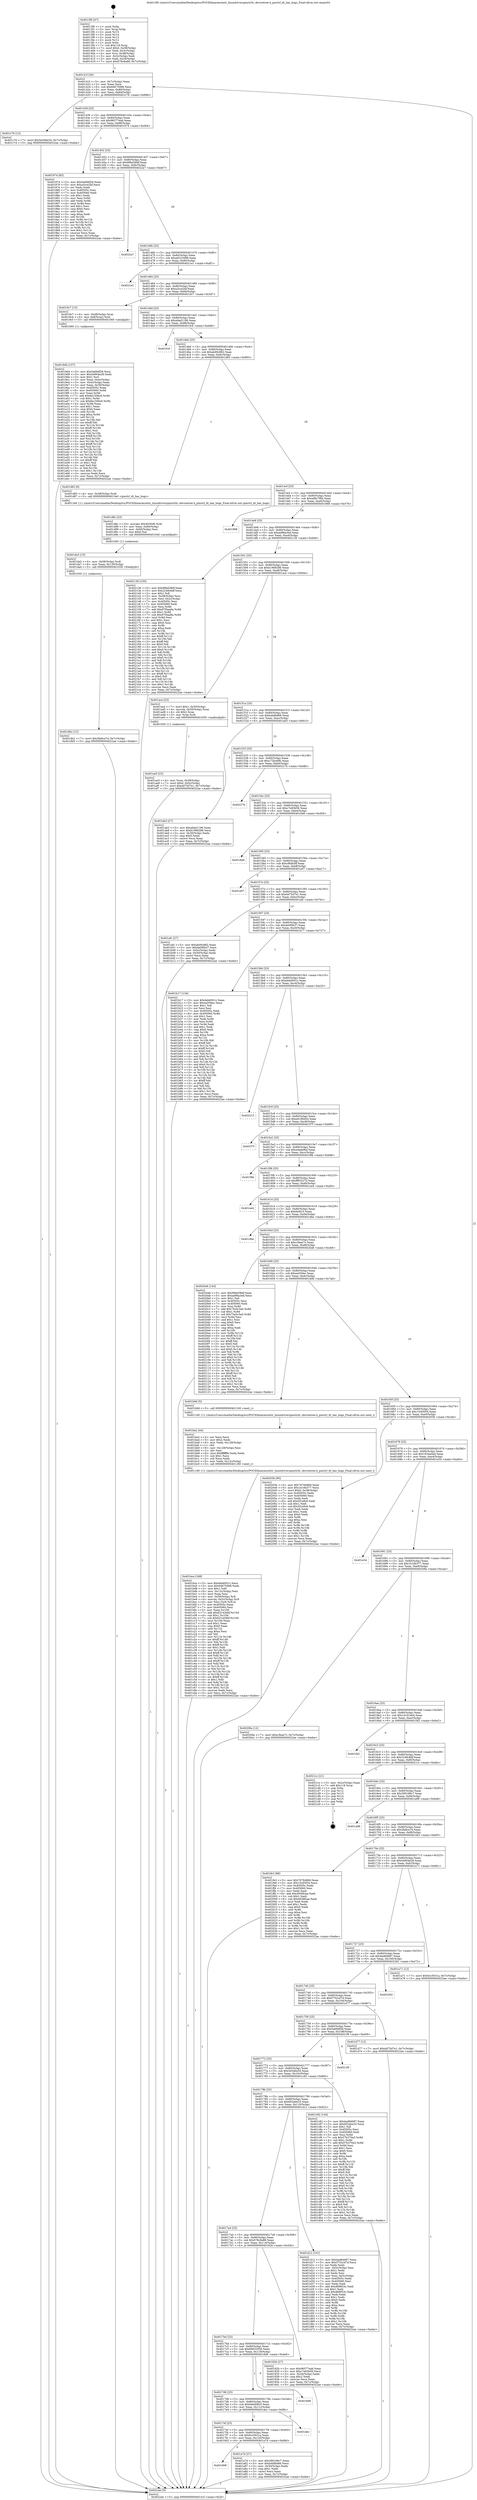 digraph "0x4013f0" {
  label = "0x4013f0 (/mnt/c/Users/mathe/Desktop/tcc/POCII/binaries/extr_linuxdriverspinctrlti..devicetree.h_pinctrl_dt_has_hogs_Final-ollvm.out::main(0))"
  labelloc = "t"
  node[shape=record]

  Entry [label="",width=0.3,height=0.3,shape=circle,fillcolor=black,style=filled]
  "0x40141f" [label="{
     0x40141f [26]\l
     | [instrs]\l
     &nbsp;&nbsp;0x40141f \<+3\>: mov -0x7c(%rbp),%eax\l
     &nbsp;&nbsp;0x401422 \<+2\>: mov %eax,%ecx\l
     &nbsp;&nbsp;0x401424 \<+6\>: sub $0x94675998,%ecx\l
     &nbsp;&nbsp;0x40142a \<+3\>: mov %eax,-0x80(%rbp)\l
     &nbsp;&nbsp;0x40142d \<+6\>: mov %ecx,-0x84(%rbp)\l
     &nbsp;&nbsp;0x401433 \<+6\>: je 0000000000401c76 \<main+0x886\>\l
  }"]
  "0x401c76" [label="{
     0x401c76 [12]\l
     | [instrs]\l
     &nbsp;&nbsp;0x401c76 \<+7\>: movl $0x5e546e54,-0x7c(%rbp)\l
     &nbsp;&nbsp;0x401c7d \<+5\>: jmp 00000000004022ae \<main+0xebe\>\l
  }"]
  "0x401439" [label="{
     0x401439 [25]\l
     | [instrs]\l
     &nbsp;&nbsp;0x401439 \<+5\>: jmp 000000000040143e \<main+0x4e\>\l
     &nbsp;&nbsp;0x40143e \<+3\>: mov -0x80(%rbp),%eax\l
     &nbsp;&nbsp;0x401441 \<+5\>: sub $0x96577eab,%eax\l
     &nbsp;&nbsp;0x401446 \<+6\>: mov %eax,-0x88(%rbp)\l
     &nbsp;&nbsp;0x40144c \<+6\>: je 0000000000401974 \<main+0x584\>\l
  }"]
  Exit [label="",width=0.3,height=0.3,shape=circle,fillcolor=black,style=filled,peripheries=2]
  "0x401974" [label="{
     0x401974 [83]\l
     | [instrs]\l
     &nbsp;&nbsp;0x401974 \<+5\>: mov $0x5a69df28,%eax\l
     &nbsp;&nbsp;0x401979 \<+5\>: mov $0xa3cce2bf,%ecx\l
     &nbsp;&nbsp;0x40197e \<+2\>: xor %edx,%edx\l
     &nbsp;&nbsp;0x401980 \<+7\>: mov 0x40505c,%esi\l
     &nbsp;&nbsp;0x401987 \<+7\>: mov 0x405060,%edi\l
     &nbsp;&nbsp;0x40198e \<+3\>: sub $0x1,%edx\l
     &nbsp;&nbsp;0x401991 \<+3\>: mov %esi,%r8d\l
     &nbsp;&nbsp;0x401994 \<+3\>: add %edx,%r8d\l
     &nbsp;&nbsp;0x401997 \<+4\>: imul %r8d,%esi\l
     &nbsp;&nbsp;0x40199b \<+3\>: and $0x1,%esi\l
     &nbsp;&nbsp;0x40199e \<+3\>: cmp $0x0,%esi\l
     &nbsp;&nbsp;0x4019a1 \<+4\>: sete %r9b\l
     &nbsp;&nbsp;0x4019a5 \<+3\>: cmp $0xa,%edi\l
     &nbsp;&nbsp;0x4019a8 \<+4\>: setl %r10b\l
     &nbsp;&nbsp;0x4019ac \<+3\>: mov %r9b,%r11b\l
     &nbsp;&nbsp;0x4019af \<+3\>: and %r10b,%r11b\l
     &nbsp;&nbsp;0x4019b2 \<+3\>: xor %r10b,%r9b\l
     &nbsp;&nbsp;0x4019b5 \<+3\>: or %r9b,%r11b\l
     &nbsp;&nbsp;0x4019b8 \<+4\>: test $0x1,%r11b\l
     &nbsp;&nbsp;0x4019bc \<+3\>: cmovne %ecx,%eax\l
     &nbsp;&nbsp;0x4019bf \<+3\>: mov %eax,-0x7c(%rbp)\l
     &nbsp;&nbsp;0x4019c2 \<+5\>: jmp 00000000004022ae \<main+0xebe\>\l
  }"]
  "0x401452" [label="{
     0x401452 [25]\l
     | [instrs]\l
     &nbsp;&nbsp;0x401452 \<+5\>: jmp 0000000000401457 \<main+0x67\>\l
     &nbsp;&nbsp;0x401457 \<+3\>: mov -0x80(%rbp),%eax\l
     &nbsp;&nbsp;0x40145a \<+5\>: sub $0x99bd38df,%eax\l
     &nbsp;&nbsp;0x40145f \<+6\>: mov %eax,-0x8c(%rbp)\l
     &nbsp;&nbsp;0x401465 \<+6\>: je 00000000004022a7 \<main+0xeb7\>\l
  }"]
  "0x401db2" [label="{
     0x401db2 [12]\l
     | [instrs]\l
     &nbsp;&nbsp;0x401db2 \<+7\>: movl $0x3fa8ce7d,-0x7c(%rbp)\l
     &nbsp;&nbsp;0x401db9 \<+5\>: jmp 00000000004022ae \<main+0xebe\>\l
  }"]
  "0x4022a7" [label="{
     0x4022a7\l
  }", style=dashed]
  "0x40146b" [label="{
     0x40146b [25]\l
     | [instrs]\l
     &nbsp;&nbsp;0x40146b \<+5\>: jmp 0000000000401470 \<main+0x80\>\l
     &nbsp;&nbsp;0x401470 \<+3\>: mov -0x80(%rbp),%eax\l
     &nbsp;&nbsp;0x401473 \<+5\>: sub $0xa0310498,%eax\l
     &nbsp;&nbsp;0x401478 \<+6\>: mov %eax,-0x90(%rbp)\l
     &nbsp;&nbsp;0x40147e \<+6\>: je 00000000004021e1 \<main+0xdf1\>\l
  }"]
  "0x401da3" [label="{
     0x401da3 [15]\l
     | [instrs]\l
     &nbsp;&nbsp;0x401da3 \<+4\>: mov -0x58(%rbp),%rdi\l
     &nbsp;&nbsp;0x401da7 \<+6\>: mov %eax,-0x130(%rbp)\l
     &nbsp;&nbsp;0x401dad \<+5\>: call 0000000000401030 \<free@plt\>\l
     | [calls]\l
     &nbsp;&nbsp;0x401030 \{1\} (unknown)\l
  }"]
  "0x4021e1" [label="{
     0x4021e1\l
  }", style=dashed]
  "0x401484" [label="{
     0x401484 [25]\l
     | [instrs]\l
     &nbsp;&nbsp;0x401484 \<+5\>: jmp 0000000000401489 \<main+0x99\>\l
     &nbsp;&nbsp;0x401489 \<+3\>: mov -0x80(%rbp),%eax\l
     &nbsp;&nbsp;0x40148c \<+5\>: sub $0xa3cce2bf,%eax\l
     &nbsp;&nbsp;0x401491 \<+6\>: mov %eax,-0x94(%rbp)\l
     &nbsp;&nbsp;0x401497 \<+6\>: je 00000000004019c7 \<main+0x5d7\>\l
  }"]
  "0x401d8c" [label="{
     0x401d8c [23]\l
     | [instrs]\l
     &nbsp;&nbsp;0x401d8c \<+10\>: movabs $0x4030d6,%rdi\l
     &nbsp;&nbsp;0x401d96 \<+3\>: mov %eax,-0x60(%rbp)\l
     &nbsp;&nbsp;0x401d99 \<+3\>: mov -0x60(%rbp),%esi\l
     &nbsp;&nbsp;0x401d9c \<+2\>: mov $0x0,%al\l
     &nbsp;&nbsp;0x401d9e \<+5\>: call 0000000000401040 \<printf@plt\>\l
     | [calls]\l
     &nbsp;&nbsp;0x401040 \{1\} (unknown)\l
  }"]
  "0x4019c7" [label="{
     0x4019c7 [13]\l
     | [instrs]\l
     &nbsp;&nbsp;0x4019c7 \<+4\>: mov -0x48(%rbp),%rax\l
     &nbsp;&nbsp;0x4019cb \<+4\>: mov 0x8(%rax),%rdi\l
     &nbsp;&nbsp;0x4019cf \<+5\>: call 0000000000401060 \<atoi@plt\>\l
     | [calls]\l
     &nbsp;&nbsp;0x401060 \{1\} (unknown)\l
  }"]
  "0x40149d" [label="{
     0x40149d [25]\l
     | [instrs]\l
     &nbsp;&nbsp;0x40149d \<+5\>: jmp 00000000004014a2 \<main+0xb2\>\l
     &nbsp;&nbsp;0x4014a2 \<+3\>: mov -0x80(%rbp),%eax\l
     &nbsp;&nbsp;0x4014a5 \<+5\>: sub $0xa9ad1196,%eax\l
     &nbsp;&nbsp;0x4014aa \<+6\>: mov %eax,-0x98(%rbp)\l
     &nbsp;&nbsp;0x4014b0 \<+6\>: je 0000000000401fc6 \<main+0xbd6\>\l
  }"]
  "0x401bce" [label="{
     0x401bce [168]\l
     | [instrs]\l
     &nbsp;&nbsp;0x401bce \<+5\>: mov $0xdeb6001c,%ecx\l
     &nbsp;&nbsp;0x401bd3 \<+5\>: mov $0x94675998,%edx\l
     &nbsp;&nbsp;0x401bd8 \<+3\>: mov $0x1,%dil\l
     &nbsp;&nbsp;0x401bdb \<+6\>: mov -0x12c(%rbp),%esi\l
     &nbsp;&nbsp;0x401be1 \<+3\>: imul %eax,%esi\l
     &nbsp;&nbsp;0x401be4 \<+4\>: mov -0x58(%rbp),%r8\l
     &nbsp;&nbsp;0x401be8 \<+4\>: movslq -0x5c(%rbp),%r9\l
     &nbsp;&nbsp;0x401bec \<+4\>: mov %esi,(%r8,%r9,4)\l
     &nbsp;&nbsp;0x401bf0 \<+7\>: mov 0x40505c,%eax\l
     &nbsp;&nbsp;0x401bf7 \<+7\>: mov 0x405060,%esi\l
     &nbsp;&nbsp;0x401bfe \<+3\>: mov %eax,%r10d\l
     &nbsp;&nbsp;0x401c01 \<+7\>: add $0x631426bf,%r10d\l
     &nbsp;&nbsp;0x401c08 \<+4\>: sub $0x1,%r10d\l
     &nbsp;&nbsp;0x401c0c \<+7\>: sub $0x631426bf,%r10d\l
     &nbsp;&nbsp;0x401c13 \<+4\>: imul %r10d,%eax\l
     &nbsp;&nbsp;0x401c17 \<+3\>: and $0x1,%eax\l
     &nbsp;&nbsp;0x401c1a \<+3\>: cmp $0x0,%eax\l
     &nbsp;&nbsp;0x401c1d \<+4\>: sete %r11b\l
     &nbsp;&nbsp;0x401c21 \<+3\>: cmp $0xa,%esi\l
     &nbsp;&nbsp;0x401c24 \<+3\>: setl %bl\l
     &nbsp;&nbsp;0x401c27 \<+3\>: mov %r11b,%r14b\l
     &nbsp;&nbsp;0x401c2a \<+4\>: xor $0xff,%r14b\l
     &nbsp;&nbsp;0x401c2e \<+3\>: mov %bl,%r15b\l
     &nbsp;&nbsp;0x401c31 \<+4\>: xor $0xff,%r15b\l
     &nbsp;&nbsp;0x401c35 \<+4\>: xor $0x1,%dil\l
     &nbsp;&nbsp;0x401c39 \<+3\>: mov %r14b,%r12b\l
     &nbsp;&nbsp;0x401c3c \<+4\>: and $0xff,%r12b\l
     &nbsp;&nbsp;0x401c40 \<+3\>: and %dil,%r11b\l
     &nbsp;&nbsp;0x401c43 \<+3\>: mov %r15b,%r13b\l
     &nbsp;&nbsp;0x401c46 \<+4\>: and $0xff,%r13b\l
     &nbsp;&nbsp;0x401c4a \<+3\>: and %dil,%bl\l
     &nbsp;&nbsp;0x401c4d \<+3\>: or %r11b,%r12b\l
     &nbsp;&nbsp;0x401c50 \<+3\>: or %bl,%r13b\l
     &nbsp;&nbsp;0x401c53 \<+3\>: xor %r13b,%r12b\l
     &nbsp;&nbsp;0x401c56 \<+3\>: or %r15b,%r14b\l
     &nbsp;&nbsp;0x401c59 \<+4\>: xor $0xff,%r14b\l
     &nbsp;&nbsp;0x401c5d \<+4\>: or $0x1,%dil\l
     &nbsp;&nbsp;0x401c61 \<+3\>: and %dil,%r14b\l
     &nbsp;&nbsp;0x401c64 \<+3\>: or %r14b,%r12b\l
     &nbsp;&nbsp;0x401c67 \<+4\>: test $0x1,%r12b\l
     &nbsp;&nbsp;0x401c6b \<+3\>: cmovne %edx,%ecx\l
     &nbsp;&nbsp;0x401c6e \<+3\>: mov %ecx,-0x7c(%rbp)\l
     &nbsp;&nbsp;0x401c71 \<+5\>: jmp 00000000004022ae \<main+0xebe\>\l
  }"]
  "0x401fc6" [label="{
     0x401fc6\l
  }", style=dashed]
  "0x4014b6" [label="{
     0x4014b6 [25]\l
     | [instrs]\l
     &nbsp;&nbsp;0x4014b6 \<+5\>: jmp 00000000004014bb \<main+0xcb\>\l
     &nbsp;&nbsp;0x4014bb \<+3\>: mov -0x80(%rbp),%eax\l
     &nbsp;&nbsp;0x4014be \<+5\>: sub $0xab00c882,%eax\l
     &nbsp;&nbsp;0x4014c3 \<+6\>: mov %eax,-0x9c(%rbp)\l
     &nbsp;&nbsp;0x4014c9 \<+6\>: je 0000000000401d83 \<main+0x993\>\l
  }"]
  "0x401ba2" [label="{
     0x401ba2 [44]\l
     | [instrs]\l
     &nbsp;&nbsp;0x401ba2 \<+2\>: xor %ecx,%ecx\l
     &nbsp;&nbsp;0x401ba4 \<+5\>: mov $0x2,%edx\l
     &nbsp;&nbsp;0x401ba9 \<+6\>: mov %edx,-0x128(%rbp)\l
     &nbsp;&nbsp;0x401baf \<+1\>: cltd\l
     &nbsp;&nbsp;0x401bb0 \<+6\>: mov -0x128(%rbp),%esi\l
     &nbsp;&nbsp;0x401bb6 \<+2\>: idiv %esi\l
     &nbsp;&nbsp;0x401bb8 \<+6\>: imul $0xfffffffe,%edx,%edx\l
     &nbsp;&nbsp;0x401bbe \<+3\>: sub $0x1,%ecx\l
     &nbsp;&nbsp;0x401bc1 \<+2\>: sub %ecx,%edx\l
     &nbsp;&nbsp;0x401bc3 \<+6\>: mov %edx,-0x12c(%rbp)\l
     &nbsp;&nbsp;0x401bc9 \<+5\>: call 0000000000401160 \<next_i\>\l
     | [calls]\l
     &nbsp;&nbsp;0x401160 \{1\} (/mnt/c/Users/mathe/Desktop/tcc/POCII/binaries/extr_linuxdriverspinctrlti..devicetree.h_pinctrl_dt_has_hogs_Final-ollvm.out::next_i)\l
  }"]
  "0x401d83" [label="{
     0x401d83 [9]\l
     | [instrs]\l
     &nbsp;&nbsp;0x401d83 \<+4\>: mov -0x58(%rbp),%rdi\l
     &nbsp;&nbsp;0x401d87 \<+5\>: call 00000000004013e0 \<pinctrl_dt_has_hogs\>\l
     | [calls]\l
     &nbsp;&nbsp;0x4013e0 \{1\} (/mnt/c/Users/mathe/Desktop/tcc/POCII/binaries/extr_linuxdriverspinctrlti..devicetree.h_pinctrl_dt_has_hogs_Final-ollvm.out::pinctrl_dt_has_hogs)\l
  }"]
  "0x4014cf" [label="{
     0x4014cf [25]\l
     | [instrs]\l
     &nbsp;&nbsp;0x4014cf \<+5\>: jmp 00000000004014d4 \<main+0xe4\>\l
     &nbsp;&nbsp;0x4014d4 \<+3\>: mov -0x80(%rbp),%eax\l
     &nbsp;&nbsp;0x4014d7 \<+5\>: sub $0xad8c7f6b,%eax\l
     &nbsp;&nbsp;0x4014dc \<+6\>: mov %eax,-0xa0(%rbp)\l
     &nbsp;&nbsp;0x4014e2 \<+6\>: je 0000000000401968 \<main+0x578\>\l
  }"]
  "0x401ae5" [label="{
     0x401ae5 [23]\l
     | [instrs]\l
     &nbsp;&nbsp;0x401ae5 \<+4\>: mov %rax,-0x58(%rbp)\l
     &nbsp;&nbsp;0x401ae9 \<+7\>: movl $0x0,-0x5c(%rbp)\l
     &nbsp;&nbsp;0x401af0 \<+7\>: movl $0xdd75d7e1,-0x7c(%rbp)\l
     &nbsp;&nbsp;0x401af7 \<+5\>: jmp 00000000004022ae \<main+0xebe\>\l
  }"]
  "0x401968" [label="{
     0x401968\l
  }", style=dashed]
  "0x4014e8" [label="{
     0x4014e8 [25]\l
     | [instrs]\l
     &nbsp;&nbsp;0x4014e8 \<+5\>: jmp 00000000004014ed \<main+0xfd\>\l
     &nbsp;&nbsp;0x4014ed \<+3\>: mov -0x80(%rbp),%eax\l
     &nbsp;&nbsp;0x4014f0 \<+5\>: sub $0xad96a3ed,%eax\l
     &nbsp;&nbsp;0x4014f5 \<+6\>: mov %eax,-0xa4(%rbp)\l
     &nbsp;&nbsp;0x4014fb \<+6\>: je 0000000000402136 \<main+0xd46\>\l
  }"]
  "0x401808" [label="{
     0x401808\l
  }", style=dashed]
  "0x402136" [label="{
     0x402136 [150]\l
     | [instrs]\l
     &nbsp;&nbsp;0x402136 \<+5\>: mov $0x99bd38df,%eax\l
     &nbsp;&nbsp;0x40213b \<+5\>: mov $0x2249c8df,%ecx\l
     &nbsp;&nbsp;0x402140 \<+2\>: mov $0x1,%dl\l
     &nbsp;&nbsp;0x402142 \<+3\>: mov -0x38(%rbp),%esi\l
     &nbsp;&nbsp;0x402145 \<+3\>: mov %esi,-0x2c(%rbp)\l
     &nbsp;&nbsp;0x402148 \<+7\>: mov 0x40505c,%esi\l
     &nbsp;&nbsp;0x40214f \<+7\>: mov 0x405060,%edi\l
     &nbsp;&nbsp;0x402156 \<+3\>: mov %esi,%r8d\l
     &nbsp;&nbsp;0x402159 \<+7\>: add $0x97f4aa8a,%r8d\l
     &nbsp;&nbsp;0x402160 \<+4\>: sub $0x1,%r8d\l
     &nbsp;&nbsp;0x402164 \<+7\>: sub $0x97f4aa8a,%r8d\l
     &nbsp;&nbsp;0x40216b \<+4\>: imul %r8d,%esi\l
     &nbsp;&nbsp;0x40216f \<+3\>: and $0x1,%esi\l
     &nbsp;&nbsp;0x402172 \<+3\>: cmp $0x0,%esi\l
     &nbsp;&nbsp;0x402175 \<+4\>: sete %r9b\l
     &nbsp;&nbsp;0x402179 \<+3\>: cmp $0xa,%edi\l
     &nbsp;&nbsp;0x40217c \<+4\>: setl %r10b\l
     &nbsp;&nbsp;0x402180 \<+3\>: mov %r9b,%r11b\l
     &nbsp;&nbsp;0x402183 \<+4\>: xor $0xff,%r11b\l
     &nbsp;&nbsp;0x402187 \<+3\>: mov %r10b,%bl\l
     &nbsp;&nbsp;0x40218a \<+3\>: xor $0xff,%bl\l
     &nbsp;&nbsp;0x40218d \<+3\>: xor $0x0,%dl\l
     &nbsp;&nbsp;0x402190 \<+3\>: mov %r11b,%r14b\l
     &nbsp;&nbsp;0x402193 \<+4\>: and $0x0,%r14b\l
     &nbsp;&nbsp;0x402197 \<+3\>: and %dl,%r9b\l
     &nbsp;&nbsp;0x40219a \<+3\>: mov %bl,%r15b\l
     &nbsp;&nbsp;0x40219d \<+4\>: and $0x0,%r15b\l
     &nbsp;&nbsp;0x4021a1 \<+3\>: and %dl,%r10b\l
     &nbsp;&nbsp;0x4021a4 \<+3\>: or %r9b,%r14b\l
     &nbsp;&nbsp;0x4021a7 \<+3\>: or %r10b,%r15b\l
     &nbsp;&nbsp;0x4021aa \<+3\>: xor %r15b,%r14b\l
     &nbsp;&nbsp;0x4021ad \<+3\>: or %bl,%r11b\l
     &nbsp;&nbsp;0x4021b0 \<+4\>: xor $0xff,%r11b\l
     &nbsp;&nbsp;0x4021b4 \<+3\>: or $0x0,%dl\l
     &nbsp;&nbsp;0x4021b7 \<+3\>: and %dl,%r11b\l
     &nbsp;&nbsp;0x4021ba \<+3\>: or %r11b,%r14b\l
     &nbsp;&nbsp;0x4021bd \<+4\>: test $0x1,%r14b\l
     &nbsp;&nbsp;0x4021c1 \<+3\>: cmovne %ecx,%eax\l
     &nbsp;&nbsp;0x4021c4 \<+3\>: mov %eax,-0x7c(%rbp)\l
     &nbsp;&nbsp;0x4021c7 \<+5\>: jmp 00000000004022ae \<main+0xebe\>\l
  }"]
  "0x401501" [label="{
     0x401501 [25]\l
     | [instrs]\l
     &nbsp;&nbsp;0x401501 \<+5\>: jmp 0000000000401506 \<main+0x116\>\l
     &nbsp;&nbsp;0x401506 \<+3\>: mov -0x80(%rbp),%eax\l
     &nbsp;&nbsp;0x401509 \<+5\>: sub $0xb1968286,%eax\l
     &nbsp;&nbsp;0x40150e \<+6\>: mov %eax,-0xa8(%rbp)\l
     &nbsp;&nbsp;0x401514 \<+6\>: je 0000000000401ace \<main+0x6de\>\l
  }"]
  "0x401a7d" [label="{
     0x401a7d [27]\l
     | [instrs]\l
     &nbsp;&nbsp;0x401a7d \<+5\>: mov $0x390186c7,%eax\l
     &nbsp;&nbsp;0x401a82 \<+5\>: mov $0xb4bfbd66,%ecx\l
     &nbsp;&nbsp;0x401a87 \<+3\>: mov -0x30(%rbp),%edx\l
     &nbsp;&nbsp;0x401a8a \<+3\>: cmp $0x1,%edx\l
     &nbsp;&nbsp;0x401a8d \<+3\>: cmovl %ecx,%eax\l
     &nbsp;&nbsp;0x401a90 \<+3\>: mov %eax,-0x7c(%rbp)\l
     &nbsp;&nbsp;0x401a93 \<+5\>: jmp 00000000004022ae \<main+0xebe\>\l
  }"]
  "0x401ace" [label="{
     0x401ace [23]\l
     | [instrs]\l
     &nbsp;&nbsp;0x401ace \<+7\>: movl $0x1,-0x50(%rbp)\l
     &nbsp;&nbsp;0x401ad5 \<+4\>: movslq -0x50(%rbp),%rax\l
     &nbsp;&nbsp;0x401ad9 \<+4\>: shl $0x2,%rax\l
     &nbsp;&nbsp;0x401add \<+3\>: mov %rax,%rdi\l
     &nbsp;&nbsp;0x401ae0 \<+5\>: call 0000000000401050 \<malloc@plt\>\l
     | [calls]\l
     &nbsp;&nbsp;0x401050 \{1\} (unknown)\l
  }"]
  "0x40151a" [label="{
     0x40151a [25]\l
     | [instrs]\l
     &nbsp;&nbsp;0x40151a \<+5\>: jmp 000000000040151f \<main+0x12f\>\l
     &nbsp;&nbsp;0x40151f \<+3\>: mov -0x80(%rbp),%eax\l
     &nbsp;&nbsp;0x401522 \<+5\>: sub $0xb4bfbd66,%eax\l
     &nbsp;&nbsp;0x401527 \<+6\>: mov %eax,-0xac(%rbp)\l
     &nbsp;&nbsp;0x40152d \<+6\>: je 0000000000401ab3 \<main+0x6c3\>\l
  }"]
  "0x4017ef" [label="{
     0x4017ef [25]\l
     | [instrs]\l
     &nbsp;&nbsp;0x4017ef \<+5\>: jmp 00000000004017f4 \<main+0x404\>\l
     &nbsp;&nbsp;0x4017f4 \<+3\>: mov -0x80(%rbp),%eax\l
     &nbsp;&nbsp;0x4017f7 \<+5\>: sub $0x6cc5031a,%eax\l
     &nbsp;&nbsp;0x4017fc \<+6\>: mov %eax,-0x120(%rbp)\l
     &nbsp;&nbsp;0x401802 \<+6\>: je 0000000000401a7d \<main+0x68d\>\l
  }"]
  "0x401ab3" [label="{
     0x401ab3 [27]\l
     | [instrs]\l
     &nbsp;&nbsp;0x401ab3 \<+5\>: mov $0xa9ad1196,%eax\l
     &nbsp;&nbsp;0x401ab8 \<+5\>: mov $0xb1968286,%ecx\l
     &nbsp;&nbsp;0x401abd \<+3\>: mov -0x30(%rbp),%edx\l
     &nbsp;&nbsp;0x401ac0 \<+3\>: cmp $0x0,%edx\l
     &nbsp;&nbsp;0x401ac3 \<+3\>: cmove %ecx,%eax\l
     &nbsp;&nbsp;0x401ac6 \<+3\>: mov %eax,-0x7c(%rbp)\l
     &nbsp;&nbsp;0x401ac9 \<+5\>: jmp 00000000004022ae \<main+0xebe\>\l
  }"]
  "0x401533" [label="{
     0x401533 [25]\l
     | [instrs]\l
     &nbsp;&nbsp;0x401533 \<+5\>: jmp 0000000000401538 \<main+0x148\>\l
     &nbsp;&nbsp;0x401538 \<+3\>: mov -0x80(%rbp),%eax\l
     &nbsp;&nbsp;0x40153b \<+5\>: sub $0xc72bc69b,%eax\l
     &nbsp;&nbsp;0x401540 \<+6\>: mov %eax,-0xb0(%rbp)\l
     &nbsp;&nbsp;0x401546 \<+6\>: je 000000000040227b \<main+0xe8b\>\l
  }"]
  "0x401dec" [label="{
     0x401dec\l
  }", style=dashed]
  "0x40227b" [label="{
     0x40227b\l
  }", style=dashed]
  "0x40154c" [label="{
     0x40154c [25]\l
     | [instrs]\l
     &nbsp;&nbsp;0x40154c \<+5\>: jmp 0000000000401551 \<main+0x161\>\l
     &nbsp;&nbsp;0x401551 \<+3\>: mov -0x80(%rbp),%eax\l
     &nbsp;&nbsp;0x401554 \<+5\>: sub $0xc7e83b56,%eax\l
     &nbsp;&nbsp;0x401559 \<+6\>: mov %eax,-0xb4(%rbp)\l
     &nbsp;&nbsp;0x40155f \<+6\>: je 0000000000401846 \<main+0x456\>\l
  }"]
  "0x4017d6" [label="{
     0x4017d6 [25]\l
     | [instrs]\l
     &nbsp;&nbsp;0x4017d6 \<+5\>: jmp 00000000004017db \<main+0x3eb\>\l
     &nbsp;&nbsp;0x4017db \<+3\>: mov -0x80(%rbp),%eax\l
     &nbsp;&nbsp;0x4017de \<+5\>: sub $0x6a6d06c0,%eax\l
     &nbsp;&nbsp;0x4017e3 \<+6\>: mov %eax,-0x11c(%rbp)\l
     &nbsp;&nbsp;0x4017e9 \<+6\>: je 0000000000401dec \<main+0x9fc\>\l
  }"]
  "0x401846" [label="{
     0x401846\l
  }", style=dashed]
  "0x401565" [label="{
     0x401565 [25]\l
     | [instrs]\l
     &nbsp;&nbsp;0x401565 \<+5\>: jmp 000000000040156a \<main+0x17a\>\l
     &nbsp;&nbsp;0x40156a \<+3\>: mov -0x80(%rbp),%eax\l
     &nbsp;&nbsp;0x40156d \<+5\>: sub $0xcf8db5ff,%eax\l
     &nbsp;&nbsp;0x401572 \<+6\>: mov %eax,-0xb8(%rbp)\l
     &nbsp;&nbsp;0x401578 \<+6\>: je 0000000000401e07 \<main+0xa17\>\l
  }"]
  "0x4018d6" [label="{
     0x4018d6\l
  }", style=dashed]
  "0x401e07" [label="{
     0x401e07\l
  }", style=dashed]
  "0x40157e" [label="{
     0x40157e [25]\l
     | [instrs]\l
     &nbsp;&nbsp;0x40157e \<+5\>: jmp 0000000000401583 \<main+0x193\>\l
     &nbsp;&nbsp;0x401583 \<+3\>: mov -0x80(%rbp),%eax\l
     &nbsp;&nbsp;0x401586 \<+5\>: sub $0xdd75d7e1,%eax\l
     &nbsp;&nbsp;0x40158b \<+6\>: mov %eax,-0xbc(%rbp)\l
     &nbsp;&nbsp;0x401591 \<+6\>: je 0000000000401afc \<main+0x70c\>\l
  }"]
  "0x4019d4" [label="{
     0x4019d4 [157]\l
     | [instrs]\l
     &nbsp;&nbsp;0x4019d4 \<+5\>: mov $0x5a69df28,%ecx\l
     &nbsp;&nbsp;0x4019d9 \<+5\>: mov $0x44904e28,%edx\l
     &nbsp;&nbsp;0x4019de \<+3\>: mov $0x1,%sil\l
     &nbsp;&nbsp;0x4019e1 \<+3\>: mov %eax,-0x4c(%rbp)\l
     &nbsp;&nbsp;0x4019e4 \<+3\>: mov -0x4c(%rbp),%eax\l
     &nbsp;&nbsp;0x4019e7 \<+3\>: mov %eax,-0x30(%rbp)\l
     &nbsp;&nbsp;0x4019ea \<+7\>: mov 0x40505c,%eax\l
     &nbsp;&nbsp;0x4019f1 \<+8\>: mov 0x405060,%r8d\l
     &nbsp;&nbsp;0x4019f9 \<+3\>: mov %eax,%r9d\l
     &nbsp;&nbsp;0x4019fc \<+7\>: add $0x8a1506c6,%r9d\l
     &nbsp;&nbsp;0x401a03 \<+4\>: sub $0x1,%r9d\l
     &nbsp;&nbsp;0x401a07 \<+7\>: sub $0x8a1506c6,%r9d\l
     &nbsp;&nbsp;0x401a0e \<+4\>: imul %r9d,%eax\l
     &nbsp;&nbsp;0x401a12 \<+3\>: and $0x1,%eax\l
     &nbsp;&nbsp;0x401a15 \<+3\>: cmp $0x0,%eax\l
     &nbsp;&nbsp;0x401a18 \<+4\>: sete %r10b\l
     &nbsp;&nbsp;0x401a1c \<+4\>: cmp $0xa,%r8d\l
     &nbsp;&nbsp;0x401a20 \<+4\>: setl %r11b\l
     &nbsp;&nbsp;0x401a24 \<+3\>: mov %r10b,%bl\l
     &nbsp;&nbsp;0x401a27 \<+3\>: xor $0xff,%bl\l
     &nbsp;&nbsp;0x401a2a \<+3\>: mov %r11b,%r14b\l
     &nbsp;&nbsp;0x401a2d \<+4\>: xor $0xff,%r14b\l
     &nbsp;&nbsp;0x401a31 \<+4\>: xor $0x1,%sil\l
     &nbsp;&nbsp;0x401a35 \<+3\>: mov %bl,%r15b\l
     &nbsp;&nbsp;0x401a38 \<+4\>: and $0xff,%r15b\l
     &nbsp;&nbsp;0x401a3c \<+3\>: and %sil,%r10b\l
     &nbsp;&nbsp;0x401a3f \<+3\>: mov %r14b,%r12b\l
     &nbsp;&nbsp;0x401a42 \<+4\>: and $0xff,%r12b\l
     &nbsp;&nbsp;0x401a46 \<+3\>: and %sil,%r11b\l
     &nbsp;&nbsp;0x401a49 \<+3\>: or %r10b,%r15b\l
     &nbsp;&nbsp;0x401a4c \<+3\>: or %r11b,%r12b\l
     &nbsp;&nbsp;0x401a4f \<+3\>: xor %r12b,%r15b\l
     &nbsp;&nbsp;0x401a52 \<+3\>: or %r14b,%bl\l
     &nbsp;&nbsp;0x401a55 \<+3\>: xor $0xff,%bl\l
     &nbsp;&nbsp;0x401a58 \<+4\>: or $0x1,%sil\l
     &nbsp;&nbsp;0x401a5c \<+3\>: and %sil,%bl\l
     &nbsp;&nbsp;0x401a5f \<+3\>: or %bl,%r15b\l
     &nbsp;&nbsp;0x401a62 \<+4\>: test $0x1,%r15b\l
     &nbsp;&nbsp;0x401a66 \<+3\>: cmovne %edx,%ecx\l
     &nbsp;&nbsp;0x401a69 \<+3\>: mov %ecx,-0x7c(%rbp)\l
     &nbsp;&nbsp;0x401a6c \<+5\>: jmp 00000000004022ae \<main+0xebe\>\l
  }"]
  "0x401afc" [label="{
     0x401afc [27]\l
     | [instrs]\l
     &nbsp;&nbsp;0x401afc \<+5\>: mov $0xab00c882,%eax\l
     &nbsp;&nbsp;0x401b01 \<+5\>: mov $0xde0f0b37,%ecx\l
     &nbsp;&nbsp;0x401b06 \<+3\>: mov -0x5c(%rbp),%edx\l
     &nbsp;&nbsp;0x401b09 \<+3\>: cmp -0x50(%rbp),%edx\l
     &nbsp;&nbsp;0x401b0c \<+3\>: cmovl %ecx,%eax\l
     &nbsp;&nbsp;0x401b0f \<+3\>: mov %eax,-0x7c(%rbp)\l
     &nbsp;&nbsp;0x401b12 \<+5\>: jmp 00000000004022ae \<main+0xebe\>\l
  }"]
  "0x401597" [label="{
     0x401597 [25]\l
     | [instrs]\l
     &nbsp;&nbsp;0x401597 \<+5\>: jmp 000000000040159c \<main+0x1ac\>\l
     &nbsp;&nbsp;0x40159c \<+3\>: mov -0x80(%rbp),%eax\l
     &nbsp;&nbsp;0x40159f \<+5\>: sub $0xde0f0b37,%eax\l
     &nbsp;&nbsp;0x4015a4 \<+6\>: mov %eax,-0xc0(%rbp)\l
     &nbsp;&nbsp;0x4015aa \<+6\>: je 0000000000401b17 \<main+0x727\>\l
  }"]
  "0x4013f0" [label="{
     0x4013f0 [47]\l
     | [instrs]\l
     &nbsp;&nbsp;0x4013f0 \<+1\>: push %rbp\l
     &nbsp;&nbsp;0x4013f1 \<+3\>: mov %rsp,%rbp\l
     &nbsp;&nbsp;0x4013f4 \<+2\>: push %r15\l
     &nbsp;&nbsp;0x4013f6 \<+2\>: push %r14\l
     &nbsp;&nbsp;0x4013f8 \<+2\>: push %r13\l
     &nbsp;&nbsp;0x4013fa \<+2\>: push %r12\l
     &nbsp;&nbsp;0x4013fc \<+1\>: push %rbx\l
     &nbsp;&nbsp;0x4013fd \<+7\>: sub $0x118,%rsp\l
     &nbsp;&nbsp;0x401404 \<+7\>: movl $0x0,-0x38(%rbp)\l
     &nbsp;&nbsp;0x40140b \<+3\>: mov %edi,-0x3c(%rbp)\l
     &nbsp;&nbsp;0x40140e \<+4\>: mov %rsi,-0x48(%rbp)\l
     &nbsp;&nbsp;0x401412 \<+3\>: mov -0x3c(%rbp),%edi\l
     &nbsp;&nbsp;0x401415 \<+3\>: mov %edi,-0x34(%rbp)\l
     &nbsp;&nbsp;0x401418 \<+7\>: movl $0x678c9a88,-0x7c(%rbp)\l
  }"]
  "0x401b17" [label="{
     0x401b17 [134]\l
     | [instrs]\l
     &nbsp;&nbsp;0x401b17 \<+5\>: mov $0xdeb6001c,%eax\l
     &nbsp;&nbsp;0x401b1c \<+5\>: mov $0xea559ec,%ecx\l
     &nbsp;&nbsp;0x401b21 \<+2\>: mov $0x1,%dl\l
     &nbsp;&nbsp;0x401b23 \<+2\>: xor %esi,%esi\l
     &nbsp;&nbsp;0x401b25 \<+7\>: mov 0x40505c,%edi\l
     &nbsp;&nbsp;0x401b2c \<+8\>: mov 0x405060,%r8d\l
     &nbsp;&nbsp;0x401b34 \<+3\>: sub $0x1,%esi\l
     &nbsp;&nbsp;0x401b37 \<+3\>: mov %edi,%r9d\l
     &nbsp;&nbsp;0x401b3a \<+3\>: add %esi,%r9d\l
     &nbsp;&nbsp;0x401b3d \<+4\>: imul %r9d,%edi\l
     &nbsp;&nbsp;0x401b41 \<+3\>: and $0x1,%edi\l
     &nbsp;&nbsp;0x401b44 \<+3\>: cmp $0x0,%edi\l
     &nbsp;&nbsp;0x401b47 \<+4\>: sete %r10b\l
     &nbsp;&nbsp;0x401b4b \<+4\>: cmp $0xa,%r8d\l
     &nbsp;&nbsp;0x401b4f \<+4\>: setl %r11b\l
     &nbsp;&nbsp;0x401b53 \<+3\>: mov %r10b,%bl\l
     &nbsp;&nbsp;0x401b56 \<+3\>: xor $0xff,%bl\l
     &nbsp;&nbsp;0x401b59 \<+3\>: mov %r11b,%r14b\l
     &nbsp;&nbsp;0x401b5c \<+4\>: xor $0xff,%r14b\l
     &nbsp;&nbsp;0x401b60 \<+3\>: xor $0x0,%dl\l
     &nbsp;&nbsp;0x401b63 \<+3\>: mov %bl,%r15b\l
     &nbsp;&nbsp;0x401b66 \<+4\>: and $0x0,%r15b\l
     &nbsp;&nbsp;0x401b6a \<+3\>: and %dl,%r10b\l
     &nbsp;&nbsp;0x401b6d \<+3\>: mov %r14b,%r12b\l
     &nbsp;&nbsp;0x401b70 \<+4\>: and $0x0,%r12b\l
     &nbsp;&nbsp;0x401b74 \<+3\>: and %dl,%r11b\l
     &nbsp;&nbsp;0x401b77 \<+3\>: or %r10b,%r15b\l
     &nbsp;&nbsp;0x401b7a \<+3\>: or %r11b,%r12b\l
     &nbsp;&nbsp;0x401b7d \<+3\>: xor %r12b,%r15b\l
     &nbsp;&nbsp;0x401b80 \<+3\>: or %r14b,%bl\l
     &nbsp;&nbsp;0x401b83 \<+3\>: xor $0xff,%bl\l
     &nbsp;&nbsp;0x401b86 \<+3\>: or $0x0,%dl\l
     &nbsp;&nbsp;0x401b89 \<+2\>: and %dl,%bl\l
     &nbsp;&nbsp;0x401b8b \<+3\>: or %bl,%r15b\l
     &nbsp;&nbsp;0x401b8e \<+4\>: test $0x1,%r15b\l
     &nbsp;&nbsp;0x401b92 \<+3\>: cmovne %ecx,%eax\l
     &nbsp;&nbsp;0x401b95 \<+3\>: mov %eax,-0x7c(%rbp)\l
     &nbsp;&nbsp;0x401b98 \<+5\>: jmp 00000000004022ae \<main+0xebe\>\l
  }"]
  "0x4015b0" [label="{
     0x4015b0 [25]\l
     | [instrs]\l
     &nbsp;&nbsp;0x4015b0 \<+5\>: jmp 00000000004015b5 \<main+0x1c5\>\l
     &nbsp;&nbsp;0x4015b5 \<+3\>: mov -0x80(%rbp),%eax\l
     &nbsp;&nbsp;0x4015b8 \<+5\>: sub $0xdeb6001c,%eax\l
     &nbsp;&nbsp;0x4015bd \<+6\>: mov %eax,-0xc4(%rbp)\l
     &nbsp;&nbsp;0x4015c3 \<+6\>: je 0000000000402215 \<main+0xe25\>\l
  }"]
  "0x4022ae" [label="{
     0x4022ae [5]\l
     | [instrs]\l
     &nbsp;&nbsp;0x4022ae \<+5\>: jmp 000000000040141f \<main+0x2f\>\l
  }"]
  "0x402215" [label="{
     0x402215\l
  }", style=dashed]
  "0x4015c9" [label="{
     0x4015c9 [25]\l
     | [instrs]\l
     &nbsp;&nbsp;0x4015c9 \<+5\>: jmp 00000000004015ce \<main+0x1de\>\l
     &nbsp;&nbsp;0x4015ce \<+3\>: mov -0x80(%rbp),%eax\l
     &nbsp;&nbsp;0x4015d1 \<+5\>: sub $0xe618645e,%eax\l
     &nbsp;&nbsp;0x4015d6 \<+6\>: mov %eax,-0xc8(%rbp)\l
     &nbsp;&nbsp;0x4015dc \<+6\>: je 0000000000401f7f \<main+0xb8f\>\l
  }"]
  "0x4017bd" [label="{
     0x4017bd [25]\l
     | [instrs]\l
     &nbsp;&nbsp;0x4017bd \<+5\>: jmp 00000000004017c2 \<main+0x3d2\>\l
     &nbsp;&nbsp;0x4017c2 \<+3\>: mov -0x80(%rbp),%eax\l
     &nbsp;&nbsp;0x4017c5 \<+5\>: sub $0x69032056,%eax\l
     &nbsp;&nbsp;0x4017ca \<+6\>: mov %eax,-0x118(%rbp)\l
     &nbsp;&nbsp;0x4017d0 \<+6\>: je 00000000004018d6 \<main+0x4e6\>\l
  }"]
  "0x401f7f" [label="{
     0x401f7f\l
  }", style=dashed]
  "0x4015e2" [label="{
     0x4015e2 [25]\l
     | [instrs]\l
     &nbsp;&nbsp;0x4015e2 \<+5\>: jmp 00000000004015e7 \<main+0x1f7\>\l
     &nbsp;&nbsp;0x4015e7 \<+3\>: mov -0x80(%rbp),%eax\l
     &nbsp;&nbsp;0x4015ea \<+5\>: sub $0xedadefbd,%eax\l
     &nbsp;&nbsp;0x4015ef \<+6\>: mov %eax,-0xcc(%rbp)\l
     &nbsp;&nbsp;0x4015f5 \<+6\>: je 0000000000401f8b \<main+0xb9b\>\l
  }"]
  "0x40182b" [label="{
     0x40182b [27]\l
     | [instrs]\l
     &nbsp;&nbsp;0x40182b \<+5\>: mov $0x96577eab,%eax\l
     &nbsp;&nbsp;0x401830 \<+5\>: mov $0xc7e83b56,%ecx\l
     &nbsp;&nbsp;0x401835 \<+3\>: mov -0x34(%rbp),%edx\l
     &nbsp;&nbsp;0x401838 \<+3\>: cmp $0x2,%edx\l
     &nbsp;&nbsp;0x40183b \<+3\>: cmovne %ecx,%eax\l
     &nbsp;&nbsp;0x40183e \<+3\>: mov %eax,-0x7c(%rbp)\l
     &nbsp;&nbsp;0x401841 \<+5\>: jmp 00000000004022ae \<main+0xebe\>\l
  }"]
  "0x401f8b" [label="{
     0x401f8b\l
  }", style=dashed]
  "0x4015fb" [label="{
     0x4015fb [25]\l
     | [instrs]\l
     &nbsp;&nbsp;0x4015fb \<+5\>: jmp 0000000000401600 \<main+0x210\>\l
     &nbsp;&nbsp;0x401600 \<+3\>: mov -0x80(%rbp),%eax\l
     &nbsp;&nbsp;0x401603 \<+5\>: sub $0xff93227d,%eax\l
     &nbsp;&nbsp;0x401608 \<+6\>: mov %eax,-0xd0(%rbp)\l
     &nbsp;&nbsp;0x40160e \<+6\>: je 0000000000401ee4 \<main+0xaf4\>\l
  }"]
  "0x4017a4" [label="{
     0x4017a4 [25]\l
     | [instrs]\l
     &nbsp;&nbsp;0x4017a4 \<+5\>: jmp 00000000004017a9 \<main+0x3b9\>\l
     &nbsp;&nbsp;0x4017a9 \<+3\>: mov -0x80(%rbp),%eax\l
     &nbsp;&nbsp;0x4017ac \<+5\>: sub $0x678c9a88,%eax\l
     &nbsp;&nbsp;0x4017b1 \<+6\>: mov %eax,-0x114(%rbp)\l
     &nbsp;&nbsp;0x4017b7 \<+6\>: je 000000000040182b \<main+0x43b\>\l
  }"]
  "0x401ee4" [label="{
     0x401ee4\l
  }", style=dashed]
  "0x401614" [label="{
     0x401614 [25]\l
     | [instrs]\l
     &nbsp;&nbsp;0x401614 \<+5\>: jmp 0000000000401619 \<main+0x229\>\l
     &nbsp;&nbsp;0x401619 \<+3\>: mov -0x80(%rbp),%eax\l
     &nbsp;&nbsp;0x40161c \<+5\>: sub $0x6e0f10,%eax\l
     &nbsp;&nbsp;0x401621 \<+6\>: mov %eax,-0xd4(%rbp)\l
     &nbsp;&nbsp;0x401627 \<+6\>: je 0000000000401dbe \<main+0x9ce\>\l
  }"]
  "0x401d12" [label="{
     0x401d12 [101]\l
     | [instrs]\l
     &nbsp;&nbsp;0x401d12 \<+5\>: mov $0x4ad84687,%eax\l
     &nbsp;&nbsp;0x401d17 \<+5\>: mov $0x5752cd7d,%ecx\l
     &nbsp;&nbsp;0x401d1c \<+2\>: xor %edx,%edx\l
     &nbsp;&nbsp;0x401d1e \<+3\>: mov -0x5c(%rbp),%esi\l
     &nbsp;&nbsp;0x401d21 \<+3\>: sub $0x1,%edx\l
     &nbsp;&nbsp;0x401d24 \<+2\>: sub %edx,%esi\l
     &nbsp;&nbsp;0x401d26 \<+3\>: mov %esi,-0x5c(%rbp)\l
     &nbsp;&nbsp;0x401d29 \<+7\>: mov 0x40505c,%edx\l
     &nbsp;&nbsp;0x401d30 \<+7\>: mov 0x405060,%esi\l
     &nbsp;&nbsp;0x401d37 \<+2\>: mov %edx,%edi\l
     &nbsp;&nbsp;0x401d39 \<+6\>: add $0xd68853c,%edi\l
     &nbsp;&nbsp;0x401d3f \<+3\>: sub $0x1,%edi\l
     &nbsp;&nbsp;0x401d42 \<+6\>: sub $0xd68853c,%edi\l
     &nbsp;&nbsp;0x401d48 \<+3\>: imul %edi,%edx\l
     &nbsp;&nbsp;0x401d4b \<+3\>: and $0x1,%edx\l
     &nbsp;&nbsp;0x401d4e \<+3\>: cmp $0x0,%edx\l
     &nbsp;&nbsp;0x401d51 \<+4\>: sete %r8b\l
     &nbsp;&nbsp;0x401d55 \<+3\>: cmp $0xa,%esi\l
     &nbsp;&nbsp;0x401d58 \<+4\>: setl %r9b\l
     &nbsp;&nbsp;0x401d5c \<+3\>: mov %r8b,%r10b\l
     &nbsp;&nbsp;0x401d5f \<+3\>: and %r9b,%r10b\l
     &nbsp;&nbsp;0x401d62 \<+3\>: xor %r9b,%r8b\l
     &nbsp;&nbsp;0x401d65 \<+3\>: or %r8b,%r10b\l
     &nbsp;&nbsp;0x401d68 \<+4\>: test $0x1,%r10b\l
     &nbsp;&nbsp;0x401d6c \<+3\>: cmovne %ecx,%eax\l
     &nbsp;&nbsp;0x401d6f \<+3\>: mov %eax,-0x7c(%rbp)\l
     &nbsp;&nbsp;0x401d72 \<+5\>: jmp 00000000004022ae \<main+0xebe\>\l
  }"]
  "0x401dbe" [label="{
     0x401dbe\l
  }", style=dashed]
  "0x40162d" [label="{
     0x40162d [25]\l
     | [instrs]\l
     &nbsp;&nbsp;0x40162d \<+5\>: jmp 0000000000401632 \<main+0x242\>\l
     &nbsp;&nbsp;0x401632 \<+3\>: mov -0x80(%rbp),%eax\l
     &nbsp;&nbsp;0x401635 \<+5\>: sub $0xc3bae7c,%eax\l
     &nbsp;&nbsp;0x40163a \<+6\>: mov %eax,-0xd8(%rbp)\l
     &nbsp;&nbsp;0x401640 \<+6\>: je 00000000004020a6 \<main+0xcb6\>\l
  }"]
  "0x40178b" [label="{
     0x40178b [25]\l
     | [instrs]\l
     &nbsp;&nbsp;0x40178b \<+5\>: jmp 0000000000401790 \<main+0x3a0\>\l
     &nbsp;&nbsp;0x401790 \<+3\>: mov -0x80(%rbp),%eax\l
     &nbsp;&nbsp;0x401793 \<+5\>: sub $0x602abe33,%eax\l
     &nbsp;&nbsp;0x401798 \<+6\>: mov %eax,-0x110(%rbp)\l
     &nbsp;&nbsp;0x40179e \<+6\>: je 0000000000401d12 \<main+0x922\>\l
  }"]
  "0x4020a6" [label="{
     0x4020a6 [144]\l
     | [instrs]\l
     &nbsp;&nbsp;0x4020a6 \<+5\>: mov $0x99bd38df,%eax\l
     &nbsp;&nbsp;0x4020ab \<+5\>: mov $0xad96a3ed,%ecx\l
     &nbsp;&nbsp;0x4020b0 \<+2\>: mov $0x1,%dl\l
     &nbsp;&nbsp;0x4020b2 \<+7\>: mov 0x40505c,%esi\l
     &nbsp;&nbsp;0x4020b9 \<+7\>: mov 0x405060,%edi\l
     &nbsp;&nbsp;0x4020c0 \<+3\>: mov %esi,%r8d\l
     &nbsp;&nbsp;0x4020c3 \<+7\>: add $0x75a5c3a0,%r8d\l
     &nbsp;&nbsp;0x4020ca \<+4\>: sub $0x1,%r8d\l
     &nbsp;&nbsp;0x4020ce \<+7\>: sub $0x75a5c3a0,%r8d\l
     &nbsp;&nbsp;0x4020d5 \<+4\>: imul %r8d,%esi\l
     &nbsp;&nbsp;0x4020d9 \<+3\>: and $0x1,%esi\l
     &nbsp;&nbsp;0x4020dc \<+3\>: cmp $0x0,%esi\l
     &nbsp;&nbsp;0x4020df \<+4\>: sete %r9b\l
     &nbsp;&nbsp;0x4020e3 \<+3\>: cmp $0xa,%edi\l
     &nbsp;&nbsp;0x4020e6 \<+4\>: setl %r10b\l
     &nbsp;&nbsp;0x4020ea \<+3\>: mov %r9b,%r11b\l
     &nbsp;&nbsp;0x4020ed \<+4\>: xor $0xff,%r11b\l
     &nbsp;&nbsp;0x4020f1 \<+3\>: mov %r10b,%bl\l
     &nbsp;&nbsp;0x4020f4 \<+3\>: xor $0xff,%bl\l
     &nbsp;&nbsp;0x4020f7 \<+3\>: xor $0x0,%dl\l
     &nbsp;&nbsp;0x4020fa \<+3\>: mov %r11b,%r14b\l
     &nbsp;&nbsp;0x4020fd \<+4\>: and $0x0,%r14b\l
     &nbsp;&nbsp;0x402101 \<+3\>: and %dl,%r9b\l
     &nbsp;&nbsp;0x402104 \<+3\>: mov %bl,%r15b\l
     &nbsp;&nbsp;0x402107 \<+4\>: and $0x0,%r15b\l
     &nbsp;&nbsp;0x40210b \<+3\>: and %dl,%r10b\l
     &nbsp;&nbsp;0x40210e \<+3\>: or %r9b,%r14b\l
     &nbsp;&nbsp;0x402111 \<+3\>: or %r10b,%r15b\l
     &nbsp;&nbsp;0x402114 \<+3\>: xor %r15b,%r14b\l
     &nbsp;&nbsp;0x402117 \<+3\>: or %bl,%r11b\l
     &nbsp;&nbsp;0x40211a \<+4\>: xor $0xff,%r11b\l
     &nbsp;&nbsp;0x40211e \<+3\>: or $0x0,%dl\l
     &nbsp;&nbsp;0x402121 \<+3\>: and %dl,%r11b\l
     &nbsp;&nbsp;0x402124 \<+3\>: or %r11b,%r14b\l
     &nbsp;&nbsp;0x402127 \<+4\>: test $0x1,%r14b\l
     &nbsp;&nbsp;0x40212b \<+3\>: cmovne %ecx,%eax\l
     &nbsp;&nbsp;0x40212e \<+3\>: mov %eax,-0x7c(%rbp)\l
     &nbsp;&nbsp;0x402131 \<+5\>: jmp 00000000004022ae \<main+0xebe\>\l
  }"]
  "0x401646" [label="{
     0x401646 [25]\l
     | [instrs]\l
     &nbsp;&nbsp;0x401646 \<+5\>: jmp 000000000040164b \<main+0x25b\>\l
     &nbsp;&nbsp;0x40164b \<+3\>: mov -0x80(%rbp),%eax\l
     &nbsp;&nbsp;0x40164e \<+5\>: sub $0xea559ec,%eax\l
     &nbsp;&nbsp;0x401653 \<+6\>: mov %eax,-0xdc(%rbp)\l
     &nbsp;&nbsp;0x401659 \<+6\>: je 0000000000401b9d \<main+0x7ad\>\l
  }"]
  "0x401c82" [label="{
     0x401c82 [144]\l
     | [instrs]\l
     &nbsp;&nbsp;0x401c82 \<+5\>: mov $0x4ad84687,%eax\l
     &nbsp;&nbsp;0x401c87 \<+5\>: mov $0x602abe33,%ecx\l
     &nbsp;&nbsp;0x401c8c \<+2\>: mov $0x1,%dl\l
     &nbsp;&nbsp;0x401c8e \<+7\>: mov 0x40505c,%esi\l
     &nbsp;&nbsp;0x401c95 \<+7\>: mov 0x405060,%edi\l
     &nbsp;&nbsp;0x401c9c \<+3\>: mov %esi,%r8d\l
     &nbsp;&nbsp;0x401c9f \<+7\>: sub $0x57b370a3,%r8d\l
     &nbsp;&nbsp;0x401ca6 \<+4\>: sub $0x1,%r8d\l
     &nbsp;&nbsp;0x401caa \<+7\>: add $0x57b370a3,%r8d\l
     &nbsp;&nbsp;0x401cb1 \<+4\>: imul %r8d,%esi\l
     &nbsp;&nbsp;0x401cb5 \<+3\>: and $0x1,%esi\l
     &nbsp;&nbsp;0x401cb8 \<+3\>: cmp $0x0,%esi\l
     &nbsp;&nbsp;0x401cbb \<+4\>: sete %r9b\l
     &nbsp;&nbsp;0x401cbf \<+3\>: cmp $0xa,%edi\l
     &nbsp;&nbsp;0x401cc2 \<+4\>: setl %r10b\l
     &nbsp;&nbsp;0x401cc6 \<+3\>: mov %r9b,%r11b\l
     &nbsp;&nbsp;0x401cc9 \<+4\>: xor $0xff,%r11b\l
     &nbsp;&nbsp;0x401ccd \<+3\>: mov %r10b,%bl\l
     &nbsp;&nbsp;0x401cd0 \<+3\>: xor $0xff,%bl\l
     &nbsp;&nbsp;0x401cd3 \<+3\>: xor $0x0,%dl\l
     &nbsp;&nbsp;0x401cd6 \<+3\>: mov %r11b,%r14b\l
     &nbsp;&nbsp;0x401cd9 \<+4\>: and $0x0,%r14b\l
     &nbsp;&nbsp;0x401cdd \<+3\>: and %dl,%r9b\l
     &nbsp;&nbsp;0x401ce0 \<+3\>: mov %bl,%r15b\l
     &nbsp;&nbsp;0x401ce3 \<+4\>: and $0x0,%r15b\l
     &nbsp;&nbsp;0x401ce7 \<+3\>: and %dl,%r10b\l
     &nbsp;&nbsp;0x401cea \<+3\>: or %r9b,%r14b\l
     &nbsp;&nbsp;0x401ced \<+3\>: or %r10b,%r15b\l
     &nbsp;&nbsp;0x401cf0 \<+3\>: xor %r15b,%r14b\l
     &nbsp;&nbsp;0x401cf3 \<+3\>: or %bl,%r11b\l
     &nbsp;&nbsp;0x401cf6 \<+4\>: xor $0xff,%r11b\l
     &nbsp;&nbsp;0x401cfa \<+3\>: or $0x0,%dl\l
     &nbsp;&nbsp;0x401cfd \<+3\>: and %dl,%r11b\l
     &nbsp;&nbsp;0x401d00 \<+3\>: or %r11b,%r14b\l
     &nbsp;&nbsp;0x401d03 \<+4\>: test $0x1,%r14b\l
     &nbsp;&nbsp;0x401d07 \<+3\>: cmovne %ecx,%eax\l
     &nbsp;&nbsp;0x401d0a \<+3\>: mov %eax,-0x7c(%rbp)\l
     &nbsp;&nbsp;0x401d0d \<+5\>: jmp 00000000004022ae \<main+0xebe\>\l
  }"]
  "0x401b9d" [label="{
     0x401b9d [5]\l
     | [instrs]\l
     &nbsp;&nbsp;0x401b9d \<+5\>: call 0000000000401160 \<next_i\>\l
     | [calls]\l
     &nbsp;&nbsp;0x401160 \{1\} (/mnt/c/Users/mathe/Desktop/tcc/POCII/binaries/extr_linuxdriverspinctrlti..devicetree.h_pinctrl_dt_has_hogs_Final-ollvm.out::next_i)\l
  }"]
  "0x40165f" [label="{
     0x40165f [25]\l
     | [instrs]\l
     &nbsp;&nbsp;0x40165f \<+5\>: jmp 0000000000401664 \<main+0x274\>\l
     &nbsp;&nbsp;0x401664 \<+3\>: mov -0x80(%rbp),%eax\l
     &nbsp;&nbsp;0x401667 \<+5\>: sub $0x15c65f34,%eax\l
     &nbsp;&nbsp;0x40166c \<+6\>: mov %eax,-0xe0(%rbp)\l
     &nbsp;&nbsp;0x401672 \<+6\>: je 000000000040203b \<main+0xc4b\>\l
  }"]
  "0x401772" [label="{
     0x401772 [25]\l
     | [instrs]\l
     &nbsp;&nbsp;0x401772 \<+5\>: jmp 0000000000401777 \<main+0x387\>\l
     &nbsp;&nbsp;0x401777 \<+3\>: mov -0x80(%rbp),%eax\l
     &nbsp;&nbsp;0x40177a \<+5\>: sub $0x5e546e54,%eax\l
     &nbsp;&nbsp;0x40177f \<+6\>: mov %eax,-0x10c(%rbp)\l
     &nbsp;&nbsp;0x401785 \<+6\>: je 0000000000401c82 \<main+0x892\>\l
  }"]
  "0x40203b" [label="{
     0x40203b [95]\l
     | [instrs]\l
     &nbsp;&nbsp;0x40203b \<+5\>: mov $0x76784869,%eax\l
     &nbsp;&nbsp;0x402040 \<+5\>: mov $0x1b16b377,%ecx\l
     &nbsp;&nbsp;0x402045 \<+7\>: movl $0x0,-0x38(%rbp)\l
     &nbsp;&nbsp;0x40204c \<+7\>: mov 0x40505c,%edx\l
     &nbsp;&nbsp;0x402053 \<+7\>: mov 0x405060,%esi\l
     &nbsp;&nbsp;0x40205a \<+2\>: mov %edx,%edi\l
     &nbsp;&nbsp;0x40205c \<+6\>: add $0x5f1e9c6,%edi\l
     &nbsp;&nbsp;0x402062 \<+3\>: sub $0x1,%edi\l
     &nbsp;&nbsp;0x402065 \<+6\>: sub $0x5f1e9c6,%edi\l
     &nbsp;&nbsp;0x40206b \<+3\>: imul %edi,%edx\l
     &nbsp;&nbsp;0x40206e \<+3\>: and $0x1,%edx\l
     &nbsp;&nbsp;0x402071 \<+3\>: cmp $0x0,%edx\l
     &nbsp;&nbsp;0x402074 \<+4\>: sete %r8b\l
     &nbsp;&nbsp;0x402078 \<+3\>: cmp $0xa,%esi\l
     &nbsp;&nbsp;0x40207b \<+4\>: setl %r9b\l
     &nbsp;&nbsp;0x40207f \<+3\>: mov %r8b,%r10b\l
     &nbsp;&nbsp;0x402082 \<+3\>: and %r9b,%r10b\l
     &nbsp;&nbsp;0x402085 \<+3\>: xor %r9b,%r8b\l
     &nbsp;&nbsp;0x402088 \<+3\>: or %r8b,%r10b\l
     &nbsp;&nbsp;0x40208b \<+4\>: test $0x1,%r10b\l
     &nbsp;&nbsp;0x40208f \<+3\>: cmovne %ecx,%eax\l
     &nbsp;&nbsp;0x402092 \<+3\>: mov %eax,-0x7c(%rbp)\l
     &nbsp;&nbsp;0x402095 \<+5\>: jmp 00000000004022ae \<main+0xebe\>\l
  }"]
  "0x401678" [label="{
     0x401678 [25]\l
     | [instrs]\l
     &nbsp;&nbsp;0x401678 \<+5\>: jmp 000000000040167d \<main+0x28d\>\l
     &nbsp;&nbsp;0x40167d \<+3\>: mov -0x80(%rbp),%eax\l
     &nbsp;&nbsp;0x401680 \<+5\>: sub $0x1834a0ad,%eax\l
     &nbsp;&nbsp;0x401685 \<+6\>: mov %eax,-0xe4(%rbp)\l
     &nbsp;&nbsp;0x40168b \<+6\>: je 0000000000401e54 \<main+0xa64\>\l
  }"]
  "0x4021f9" [label="{
     0x4021f9\l
  }", style=dashed]
  "0x401e54" [label="{
     0x401e54\l
  }", style=dashed]
  "0x401691" [label="{
     0x401691 [25]\l
     | [instrs]\l
     &nbsp;&nbsp;0x401691 \<+5\>: jmp 0000000000401696 \<main+0x2a6\>\l
     &nbsp;&nbsp;0x401696 \<+3\>: mov -0x80(%rbp),%eax\l
     &nbsp;&nbsp;0x401699 \<+5\>: sub $0x1b16b377,%eax\l
     &nbsp;&nbsp;0x40169e \<+6\>: mov %eax,-0xe8(%rbp)\l
     &nbsp;&nbsp;0x4016a4 \<+6\>: je 000000000040209a \<main+0xcaa\>\l
  }"]
  "0x401759" [label="{
     0x401759 [25]\l
     | [instrs]\l
     &nbsp;&nbsp;0x401759 \<+5\>: jmp 000000000040175e \<main+0x36e\>\l
     &nbsp;&nbsp;0x40175e \<+3\>: mov -0x80(%rbp),%eax\l
     &nbsp;&nbsp;0x401761 \<+5\>: sub $0x5a69df28,%eax\l
     &nbsp;&nbsp;0x401766 \<+6\>: mov %eax,-0x108(%rbp)\l
     &nbsp;&nbsp;0x40176c \<+6\>: je 00000000004021f9 \<main+0xe09\>\l
  }"]
  "0x40209a" [label="{
     0x40209a [12]\l
     | [instrs]\l
     &nbsp;&nbsp;0x40209a \<+7\>: movl $0xc3bae7c,-0x7c(%rbp)\l
     &nbsp;&nbsp;0x4020a1 \<+5\>: jmp 00000000004022ae \<main+0xebe\>\l
  }"]
  "0x4016aa" [label="{
     0x4016aa [25]\l
     | [instrs]\l
     &nbsp;&nbsp;0x4016aa \<+5\>: jmp 00000000004016af \<main+0x2bf\>\l
     &nbsp;&nbsp;0x4016af \<+3\>: mov -0x80(%rbp),%eax\l
     &nbsp;&nbsp;0x4016b2 \<+5\>: sub $0x1d191eb4,%eax\l
     &nbsp;&nbsp;0x4016b7 \<+6\>: mov %eax,-0xec(%rbp)\l
     &nbsp;&nbsp;0x4016bd \<+6\>: je 0000000000401fd2 \<main+0xbe2\>\l
  }"]
  "0x401d77" [label="{
     0x401d77 [12]\l
     | [instrs]\l
     &nbsp;&nbsp;0x401d77 \<+7\>: movl $0xdd75d7e1,-0x7c(%rbp)\l
     &nbsp;&nbsp;0x401d7e \<+5\>: jmp 00000000004022ae \<main+0xebe\>\l
  }"]
  "0x401fd2" [label="{
     0x401fd2\l
  }", style=dashed]
  "0x4016c3" [label="{
     0x4016c3 [25]\l
     | [instrs]\l
     &nbsp;&nbsp;0x4016c3 \<+5\>: jmp 00000000004016c8 \<main+0x2d8\>\l
     &nbsp;&nbsp;0x4016c8 \<+3\>: mov -0x80(%rbp),%eax\l
     &nbsp;&nbsp;0x4016cb \<+5\>: sub $0x2249c8df,%eax\l
     &nbsp;&nbsp;0x4016d0 \<+6\>: mov %eax,-0xf0(%rbp)\l
     &nbsp;&nbsp;0x4016d6 \<+6\>: je 00000000004021cc \<main+0xddc\>\l
  }"]
  "0x401740" [label="{
     0x401740 [25]\l
     | [instrs]\l
     &nbsp;&nbsp;0x401740 \<+5\>: jmp 0000000000401745 \<main+0x355\>\l
     &nbsp;&nbsp;0x401745 \<+3\>: mov -0x80(%rbp),%eax\l
     &nbsp;&nbsp;0x401748 \<+5\>: sub $0x5752cd7d,%eax\l
     &nbsp;&nbsp;0x40174d \<+6\>: mov %eax,-0x104(%rbp)\l
     &nbsp;&nbsp;0x401753 \<+6\>: je 0000000000401d77 \<main+0x987\>\l
  }"]
  "0x4021cc" [label="{
     0x4021cc [21]\l
     | [instrs]\l
     &nbsp;&nbsp;0x4021cc \<+3\>: mov -0x2c(%rbp),%eax\l
     &nbsp;&nbsp;0x4021cf \<+7\>: add $0x118,%rsp\l
     &nbsp;&nbsp;0x4021d6 \<+1\>: pop %rbx\l
     &nbsp;&nbsp;0x4021d7 \<+2\>: pop %r12\l
     &nbsp;&nbsp;0x4021d9 \<+2\>: pop %r13\l
     &nbsp;&nbsp;0x4021db \<+2\>: pop %r14\l
     &nbsp;&nbsp;0x4021dd \<+2\>: pop %r15\l
     &nbsp;&nbsp;0x4021df \<+1\>: pop %rbp\l
     &nbsp;&nbsp;0x4021e0 \<+1\>: ret\l
  }"]
  "0x4016dc" [label="{
     0x4016dc [25]\l
     | [instrs]\l
     &nbsp;&nbsp;0x4016dc \<+5\>: jmp 00000000004016e1 \<main+0x2f1\>\l
     &nbsp;&nbsp;0x4016e1 \<+3\>: mov -0x80(%rbp),%eax\l
     &nbsp;&nbsp;0x4016e4 \<+5\>: sub $0x390186c7,%eax\l
     &nbsp;&nbsp;0x4016e9 \<+6\>: mov %eax,-0xf4(%rbp)\l
     &nbsp;&nbsp;0x4016ef \<+6\>: je 0000000000401a98 \<main+0x6a8\>\l
  }"]
  "0x402262" [label="{
     0x402262\l
  }", style=dashed]
  "0x401a98" [label="{
     0x401a98\l
  }", style=dashed]
  "0x4016f5" [label="{
     0x4016f5 [25]\l
     | [instrs]\l
     &nbsp;&nbsp;0x4016f5 \<+5\>: jmp 00000000004016fa \<main+0x30a\>\l
     &nbsp;&nbsp;0x4016fa \<+3\>: mov -0x80(%rbp),%eax\l
     &nbsp;&nbsp;0x4016fd \<+5\>: sub $0x3fa8ce7d,%eax\l
     &nbsp;&nbsp;0x401702 \<+6\>: mov %eax,-0xf8(%rbp)\l
     &nbsp;&nbsp;0x401708 \<+6\>: je 0000000000401fe3 \<main+0xbf3\>\l
  }"]
  "0x401727" [label="{
     0x401727 [25]\l
     | [instrs]\l
     &nbsp;&nbsp;0x401727 \<+5\>: jmp 000000000040172c \<main+0x33c\>\l
     &nbsp;&nbsp;0x40172c \<+3\>: mov -0x80(%rbp),%eax\l
     &nbsp;&nbsp;0x40172f \<+5\>: sub $0x4ad84687,%eax\l
     &nbsp;&nbsp;0x401734 \<+6\>: mov %eax,-0x100(%rbp)\l
     &nbsp;&nbsp;0x40173a \<+6\>: je 0000000000402262 \<main+0xe72\>\l
  }"]
  "0x401fe3" [label="{
     0x401fe3 [88]\l
     | [instrs]\l
     &nbsp;&nbsp;0x401fe3 \<+5\>: mov $0x76784869,%eax\l
     &nbsp;&nbsp;0x401fe8 \<+5\>: mov $0x15c65f34,%ecx\l
     &nbsp;&nbsp;0x401fed \<+7\>: mov 0x40505c,%edx\l
     &nbsp;&nbsp;0x401ff4 \<+7\>: mov 0x405060,%esi\l
     &nbsp;&nbsp;0x401ffb \<+2\>: mov %edx,%edi\l
     &nbsp;&nbsp;0x401ffd \<+6\>: add $0x4938fcaa,%edi\l
     &nbsp;&nbsp;0x402003 \<+3\>: sub $0x1,%edi\l
     &nbsp;&nbsp;0x402006 \<+6\>: sub $0x4938fcaa,%edi\l
     &nbsp;&nbsp;0x40200c \<+3\>: imul %edi,%edx\l
     &nbsp;&nbsp;0x40200f \<+3\>: and $0x1,%edx\l
     &nbsp;&nbsp;0x402012 \<+3\>: cmp $0x0,%edx\l
     &nbsp;&nbsp;0x402015 \<+4\>: sete %r8b\l
     &nbsp;&nbsp;0x402019 \<+3\>: cmp $0xa,%esi\l
     &nbsp;&nbsp;0x40201c \<+4\>: setl %r9b\l
     &nbsp;&nbsp;0x402020 \<+3\>: mov %r8b,%r10b\l
     &nbsp;&nbsp;0x402023 \<+3\>: and %r9b,%r10b\l
     &nbsp;&nbsp;0x402026 \<+3\>: xor %r9b,%r8b\l
     &nbsp;&nbsp;0x402029 \<+3\>: or %r8b,%r10b\l
     &nbsp;&nbsp;0x40202c \<+4\>: test $0x1,%r10b\l
     &nbsp;&nbsp;0x402030 \<+3\>: cmovne %ecx,%eax\l
     &nbsp;&nbsp;0x402033 \<+3\>: mov %eax,-0x7c(%rbp)\l
     &nbsp;&nbsp;0x402036 \<+5\>: jmp 00000000004022ae \<main+0xebe\>\l
  }"]
  "0x40170e" [label="{
     0x40170e [25]\l
     | [instrs]\l
     &nbsp;&nbsp;0x40170e \<+5\>: jmp 0000000000401713 \<main+0x323\>\l
     &nbsp;&nbsp;0x401713 \<+3\>: mov -0x80(%rbp),%eax\l
     &nbsp;&nbsp;0x401716 \<+5\>: sub $0x44904e28,%eax\l
     &nbsp;&nbsp;0x40171b \<+6\>: mov %eax,-0xfc(%rbp)\l
     &nbsp;&nbsp;0x401721 \<+6\>: je 0000000000401a71 \<main+0x681\>\l
  }"]
  "0x401a71" [label="{
     0x401a71 [12]\l
     | [instrs]\l
     &nbsp;&nbsp;0x401a71 \<+7\>: movl $0x6cc5031a,-0x7c(%rbp)\l
     &nbsp;&nbsp;0x401a78 \<+5\>: jmp 00000000004022ae \<main+0xebe\>\l
  }"]
  Entry -> "0x4013f0" [label=" 1"]
  "0x40141f" -> "0x401c76" [label=" 1"]
  "0x40141f" -> "0x401439" [label=" 21"]
  "0x4021cc" -> Exit [label=" 1"]
  "0x401439" -> "0x401974" [label=" 1"]
  "0x401439" -> "0x401452" [label=" 20"]
  "0x402136" -> "0x4022ae" [label=" 1"]
  "0x401452" -> "0x4022a7" [label=" 0"]
  "0x401452" -> "0x40146b" [label=" 20"]
  "0x4020a6" -> "0x4022ae" [label=" 1"]
  "0x40146b" -> "0x4021e1" [label=" 0"]
  "0x40146b" -> "0x401484" [label=" 20"]
  "0x40209a" -> "0x4022ae" [label=" 1"]
  "0x401484" -> "0x4019c7" [label=" 1"]
  "0x401484" -> "0x40149d" [label=" 19"]
  "0x40203b" -> "0x4022ae" [label=" 1"]
  "0x40149d" -> "0x401fc6" [label=" 0"]
  "0x40149d" -> "0x4014b6" [label=" 19"]
  "0x401fe3" -> "0x4022ae" [label=" 1"]
  "0x4014b6" -> "0x401d83" [label=" 1"]
  "0x4014b6" -> "0x4014cf" [label=" 18"]
  "0x401db2" -> "0x4022ae" [label=" 1"]
  "0x4014cf" -> "0x401968" [label=" 0"]
  "0x4014cf" -> "0x4014e8" [label=" 18"]
  "0x401da3" -> "0x401db2" [label=" 1"]
  "0x4014e8" -> "0x402136" [label=" 1"]
  "0x4014e8" -> "0x401501" [label=" 17"]
  "0x401d8c" -> "0x401da3" [label=" 1"]
  "0x401501" -> "0x401ace" [label=" 1"]
  "0x401501" -> "0x40151a" [label=" 16"]
  "0x401d83" -> "0x401d8c" [label=" 1"]
  "0x40151a" -> "0x401ab3" [label=" 1"]
  "0x40151a" -> "0x401533" [label=" 15"]
  "0x401d12" -> "0x4022ae" [label=" 1"]
  "0x401533" -> "0x40227b" [label=" 0"]
  "0x401533" -> "0x40154c" [label=" 15"]
  "0x401c82" -> "0x4022ae" [label=" 1"]
  "0x40154c" -> "0x401846" [label=" 0"]
  "0x40154c" -> "0x401565" [label=" 15"]
  "0x401bce" -> "0x4022ae" [label=" 1"]
  "0x401565" -> "0x401e07" [label=" 0"]
  "0x401565" -> "0x40157e" [label=" 15"]
  "0x401ba2" -> "0x401bce" [label=" 1"]
  "0x40157e" -> "0x401afc" [label=" 2"]
  "0x40157e" -> "0x401597" [label=" 13"]
  "0x401b17" -> "0x4022ae" [label=" 1"]
  "0x401597" -> "0x401b17" [label=" 1"]
  "0x401597" -> "0x4015b0" [label=" 12"]
  "0x401afc" -> "0x4022ae" [label=" 2"]
  "0x4015b0" -> "0x402215" [label=" 0"]
  "0x4015b0" -> "0x4015c9" [label=" 12"]
  "0x401ae5" -> "0x4022ae" [label=" 1"]
  "0x4015c9" -> "0x401f7f" [label=" 0"]
  "0x4015c9" -> "0x4015e2" [label=" 12"]
  "0x401ace" -> "0x401ae5" [label=" 1"]
  "0x4015e2" -> "0x401f8b" [label=" 0"]
  "0x4015e2" -> "0x4015fb" [label=" 12"]
  "0x401ab3" -> "0x4022ae" [label=" 1"]
  "0x4015fb" -> "0x401ee4" [label=" 0"]
  "0x4015fb" -> "0x401614" [label=" 12"]
  "0x4017ef" -> "0x401808" [label=" 0"]
  "0x401614" -> "0x401dbe" [label=" 0"]
  "0x401614" -> "0x40162d" [label=" 12"]
  "0x4017ef" -> "0x401a7d" [label=" 1"]
  "0x40162d" -> "0x4020a6" [label=" 1"]
  "0x40162d" -> "0x401646" [label=" 11"]
  "0x4017d6" -> "0x4017ef" [label=" 1"]
  "0x401646" -> "0x401b9d" [label=" 1"]
  "0x401646" -> "0x40165f" [label=" 10"]
  "0x4017d6" -> "0x401dec" [label=" 0"]
  "0x40165f" -> "0x40203b" [label=" 1"]
  "0x40165f" -> "0x401678" [label=" 9"]
  "0x4017bd" -> "0x4017d6" [label=" 1"]
  "0x401678" -> "0x401e54" [label=" 0"]
  "0x401678" -> "0x401691" [label=" 9"]
  "0x4017bd" -> "0x4018d6" [label=" 0"]
  "0x401691" -> "0x40209a" [label=" 1"]
  "0x401691" -> "0x4016aa" [label=" 8"]
  "0x401a71" -> "0x4022ae" [label=" 1"]
  "0x4016aa" -> "0x401fd2" [label=" 0"]
  "0x4016aa" -> "0x4016c3" [label=" 8"]
  "0x4019d4" -> "0x4022ae" [label=" 1"]
  "0x4016c3" -> "0x4021cc" [label=" 1"]
  "0x4016c3" -> "0x4016dc" [label=" 7"]
  "0x401974" -> "0x4022ae" [label=" 1"]
  "0x4016dc" -> "0x401a98" [label=" 0"]
  "0x4016dc" -> "0x4016f5" [label=" 7"]
  "0x4022ae" -> "0x40141f" [label=" 21"]
  "0x4016f5" -> "0x401fe3" [label=" 1"]
  "0x4016f5" -> "0x40170e" [label=" 6"]
  "0x40182b" -> "0x4022ae" [label=" 1"]
  "0x40170e" -> "0x401a71" [label=" 1"]
  "0x40170e" -> "0x401727" [label=" 5"]
  "0x4013f0" -> "0x40141f" [label=" 1"]
  "0x401727" -> "0x402262" [label=" 0"]
  "0x401727" -> "0x401740" [label=" 5"]
  "0x4019c7" -> "0x4019d4" [label=" 1"]
  "0x401740" -> "0x401d77" [label=" 1"]
  "0x401740" -> "0x401759" [label=" 4"]
  "0x401b9d" -> "0x401ba2" [label=" 1"]
  "0x401759" -> "0x4021f9" [label=" 0"]
  "0x401759" -> "0x401772" [label=" 4"]
  "0x401c76" -> "0x4022ae" [label=" 1"]
  "0x401772" -> "0x401c82" [label=" 1"]
  "0x401772" -> "0x40178b" [label=" 3"]
  "0x401d77" -> "0x4022ae" [label=" 1"]
  "0x40178b" -> "0x401d12" [label=" 1"]
  "0x40178b" -> "0x4017a4" [label=" 2"]
  "0x401a7d" -> "0x4022ae" [label=" 1"]
  "0x4017a4" -> "0x40182b" [label=" 1"]
  "0x4017a4" -> "0x4017bd" [label=" 1"]
}
